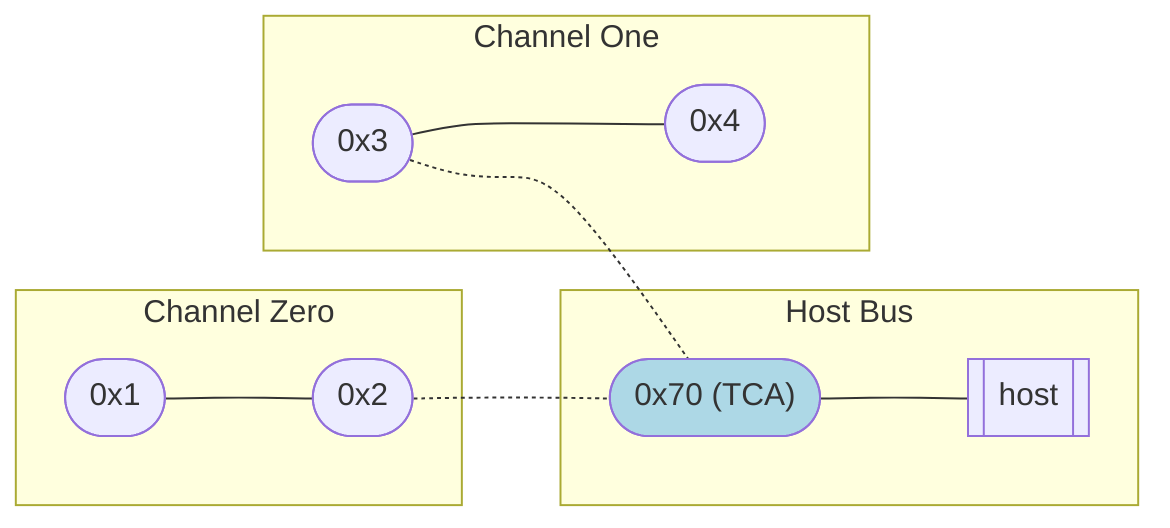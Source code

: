 graph LR
	subgraph Host Bus
		tca(["0x70 (TCA)"]) --- h[[host]]
		%% h[[host]] --- tca(["0x70 (TCA)"])
	end
	subgraph zero[Channel Zero]
		A([0x1]) --- B([0x2])
	end
	subgraph one[Channel One]
		C([0x3]) --- D([0x4])
	end
	B -.- tca
	C -.- tca
	style tca fill: lightblue